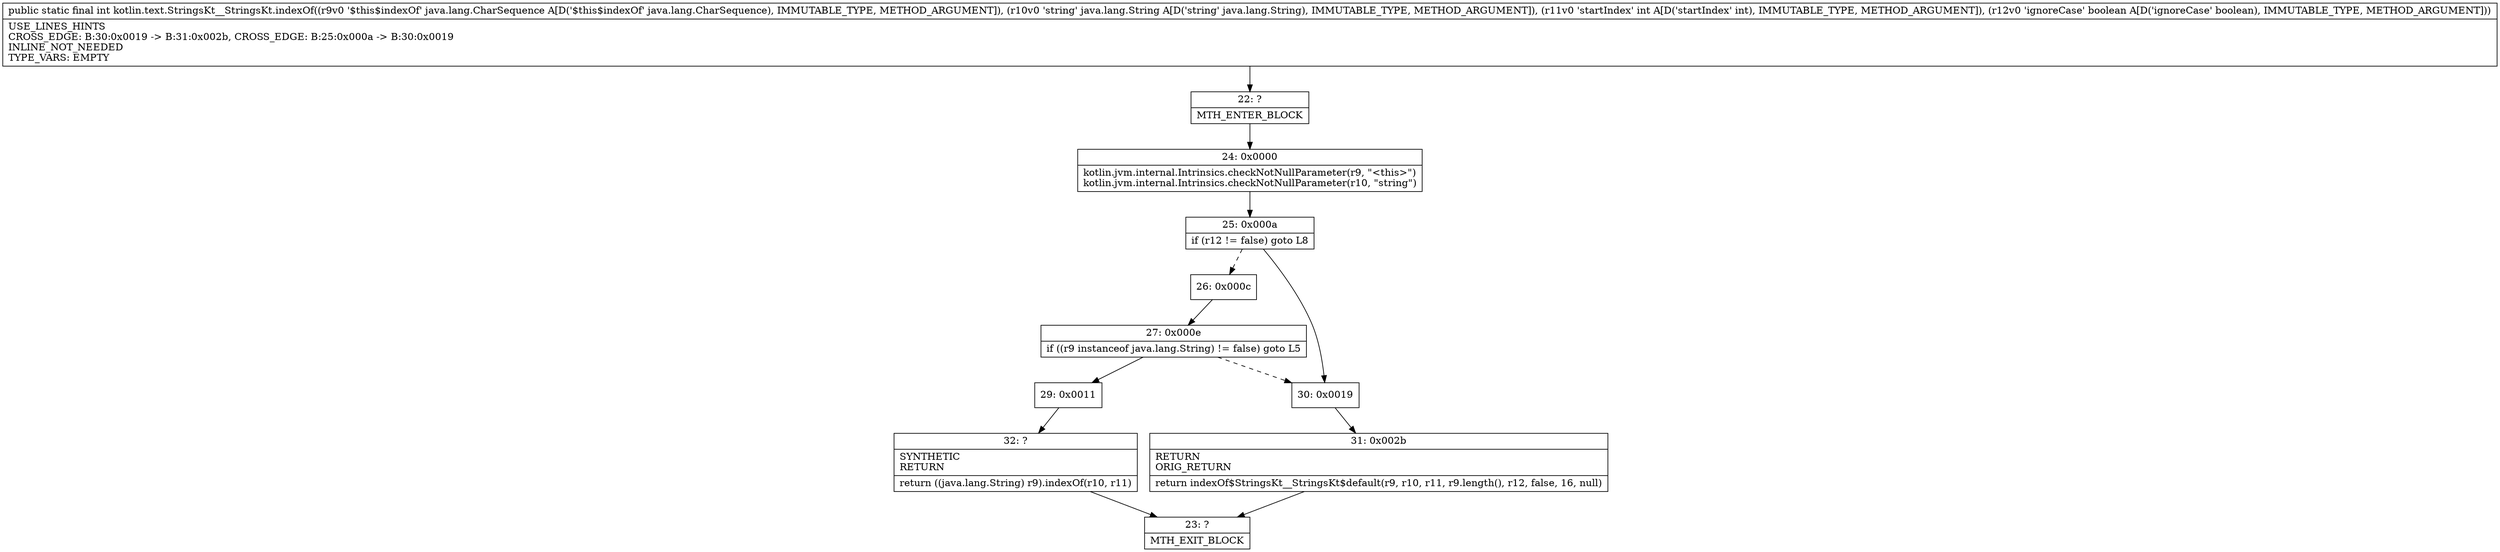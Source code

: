 digraph "CFG forkotlin.text.StringsKt__StringsKt.indexOf(Ljava\/lang\/CharSequence;Ljava\/lang\/String;IZ)I" {
Node_22 [shape=record,label="{22\:\ ?|MTH_ENTER_BLOCK\l}"];
Node_24 [shape=record,label="{24\:\ 0x0000|kotlin.jvm.internal.Intrinsics.checkNotNullParameter(r9, \"\<this\>\")\lkotlin.jvm.internal.Intrinsics.checkNotNullParameter(r10, \"string\")\l}"];
Node_25 [shape=record,label="{25\:\ 0x000a|if (r12 != false) goto L8\l}"];
Node_26 [shape=record,label="{26\:\ 0x000c}"];
Node_27 [shape=record,label="{27\:\ 0x000e|if ((r9 instanceof java.lang.String) != false) goto L5\l}"];
Node_29 [shape=record,label="{29\:\ 0x0011}"];
Node_32 [shape=record,label="{32\:\ ?|SYNTHETIC\lRETURN\l|return ((java.lang.String) r9).indexOf(r10, r11)\l}"];
Node_23 [shape=record,label="{23\:\ ?|MTH_EXIT_BLOCK\l}"];
Node_30 [shape=record,label="{30\:\ 0x0019}"];
Node_31 [shape=record,label="{31\:\ 0x002b|RETURN\lORIG_RETURN\l|return indexOf$StringsKt__StringsKt$default(r9, r10, r11, r9.length(), r12, false, 16, null)\l}"];
MethodNode[shape=record,label="{public static final int kotlin.text.StringsKt__StringsKt.indexOf((r9v0 '$this$indexOf' java.lang.CharSequence A[D('$this$indexOf' java.lang.CharSequence), IMMUTABLE_TYPE, METHOD_ARGUMENT]), (r10v0 'string' java.lang.String A[D('string' java.lang.String), IMMUTABLE_TYPE, METHOD_ARGUMENT]), (r11v0 'startIndex' int A[D('startIndex' int), IMMUTABLE_TYPE, METHOD_ARGUMENT]), (r12v0 'ignoreCase' boolean A[D('ignoreCase' boolean), IMMUTABLE_TYPE, METHOD_ARGUMENT]))  | USE_LINES_HINTS\lCROSS_EDGE: B:30:0x0019 \-\> B:31:0x002b, CROSS_EDGE: B:25:0x000a \-\> B:30:0x0019\lINLINE_NOT_NEEDED\lTYPE_VARS: EMPTY\l}"];
MethodNode -> Node_22;Node_22 -> Node_24;
Node_24 -> Node_25;
Node_25 -> Node_26[style=dashed];
Node_25 -> Node_30;
Node_26 -> Node_27;
Node_27 -> Node_29;
Node_27 -> Node_30[style=dashed];
Node_29 -> Node_32;
Node_32 -> Node_23;
Node_30 -> Node_31;
Node_31 -> Node_23;
}

